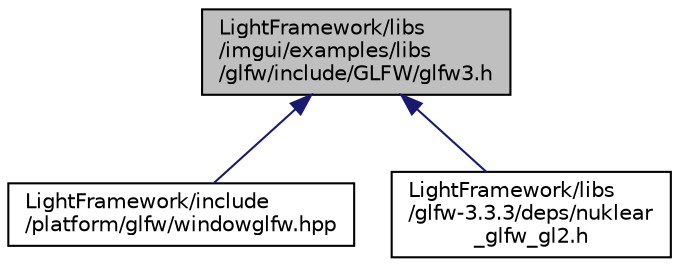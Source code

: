 digraph "LightFramework/libs/imgui/examples/libs/glfw/include/GLFW/glfw3.h"
{
 // LATEX_PDF_SIZE
  edge [fontname="Helvetica",fontsize="10",labelfontname="Helvetica",labelfontsize="10"];
  node [fontname="Helvetica",fontsize="10",shape=record];
  Node1 [label="LightFramework/libs\l/imgui/examples/libs\l/glfw/include/GLFW/glfw3.h",height=0.2,width=0.4,color="black", fillcolor="grey75", style="filled", fontcolor="black",tooltip="The header of the GLFW 3 API."];
  Node1 -> Node2 [dir="back",color="midnightblue",fontsize="10",style="solid",fontname="Helvetica"];
  Node2 [label="LightFramework/include\l/platform/glfw/windowglfw.hpp",height=0.2,width=0.4,color="black", fillcolor="white", style="filled",URL="$windowglfw_8hpp_source.html",tooltip=" "];
  Node1 -> Node3 [dir="back",color="midnightblue",fontsize="10",style="solid",fontname="Helvetica"];
  Node3 [label="LightFramework/libs\l/glfw-3.3.3/deps/nuklear\l_glfw_gl2.h",height=0.2,width=0.4,color="black", fillcolor="white", style="filled",URL="$nuklear__glfw__gl2_8h_source.html",tooltip=" "];
}
